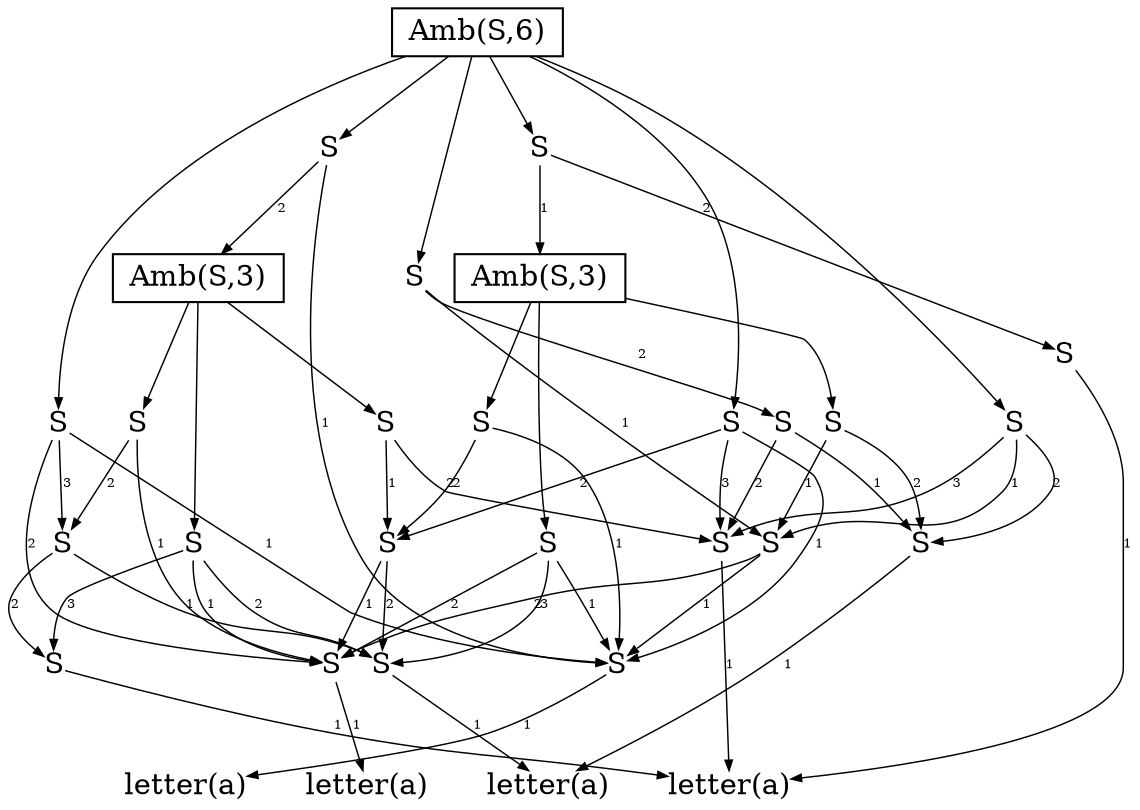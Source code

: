 
    digraph grammar {
    rankdir=TD
    fontname = "Bitstream Vera Sans"
    fontsize = 8
    nodesep = 0.2
    edge[dir=black,arrowtail=empty, fontsize=6 arrowsize=.5 penwidth=0.7]
    node[shape=plain height=0.1 width=0.1]


4532406304[label="Amb(S,6)" shape=box];
4532497280[label="S"];
4532405184[label="Amb(S,3)" shape=box];
4532495616[label="S"];
4532483392[label="S"];
4532483584 [label="letter(a)"];
4532483392->4532483584[label="1"];
4532485120[label="S"];
4532484352 [label="letter(a)"];
4532485120->4532484352[label="1"];
4532495232[label="S"];
4532494912 [label="letter(a)"];
4532495232->4532494912[label="1"];
4532495616->4532483392[label="1"];
4532495616->4532485120[label="2"];
4532495616->4532495232[label="3"];
4532496064[label="S"];
4532495872[label="S"];
4532495872->4532485120[label="1"];
4532495872->4532495232[label="2"];
4532496064->4532483392[label="1"];
4532496064->4532495872[label="2"];
4532496128[label="S"];
4532486208[label="S"];
4532486208->4532483392[label="1"];
4532486208->4532485120[label="2"];
4532495168[label="S"];
4532495168->4532494912[label="1"];
4532496128->4532486208[label="1"];
4532496128->4532495168[label="2"];
4532405184->4532495616;
4532405184->4532496064;
4532405184->4532496128;
4532496832[label="S"];
4532496448 [label="letter(a)"];
4532496832->4532496448[label="1"];
4532497280->4532405184[label="1"];
4532497280->4532496832[label="2"];
4532497920[label="S"];
4532406416[label="Amb(S,3)" shape=box];
4532497600[label="S"];
4532497088[label="S"];
4532497088->4532496448[label="1"];
4532497600->4532485120[label="1"];
4532497600->4532495232[label="2"];
4532497600->4532497088[label="3"];
4532519360[label="S"];
4532518976[label="S"];
4532518976->4532495232[label="1"];
4532518976->4532497088[label="2"];
4532519360->4532485120[label="1"];
4532519360->4532518976[label="2"];
4532519488[label="S"];
4532496768[label="S"];
4532496768->4532496448[label="1"];
4532519488->4532495872[label="1"];
4532519488->4532496768[label="2"];
4532406416->4532497600;
4532406416->4532519360;
4532406416->4532519488;
4532497920->4532483392[label="1"];
4532497920->4532406416[label="2"];
4532498048[label="S"];
4532498048->4532483392[label="1"];
4532498048->4532495872[label="2"];
4532498048->4532496768[label="3"];
4532498112[label="S"];
4532498112->4532486208[label="1"];
4532498112->4532495168[label="2"];
4532498112->4532496768[label="3"];
4532519296[label="S"];
4532519296->4532483392[label="1"];
4532519296->4532485120[label="2"];
4532519296->4532518976[label="3"];
4532519744[label="S"];
4532519040[label="S"];
4532519040->4532495168[label="1"];
4532519040->4532496768[label="2"];
4532519744->4532486208[label="1"];
4532519744->4532519040[label="2"];
4532406304->4532497280;
4532406304->4532497920;
4532406304->4532498048;
4532406304->4532498112;
4532406304->4532519296;
4532406304->4532519744;

{rank=same 4532483584->4532484352->4532494912->4532496448 [style=invis]}
}
